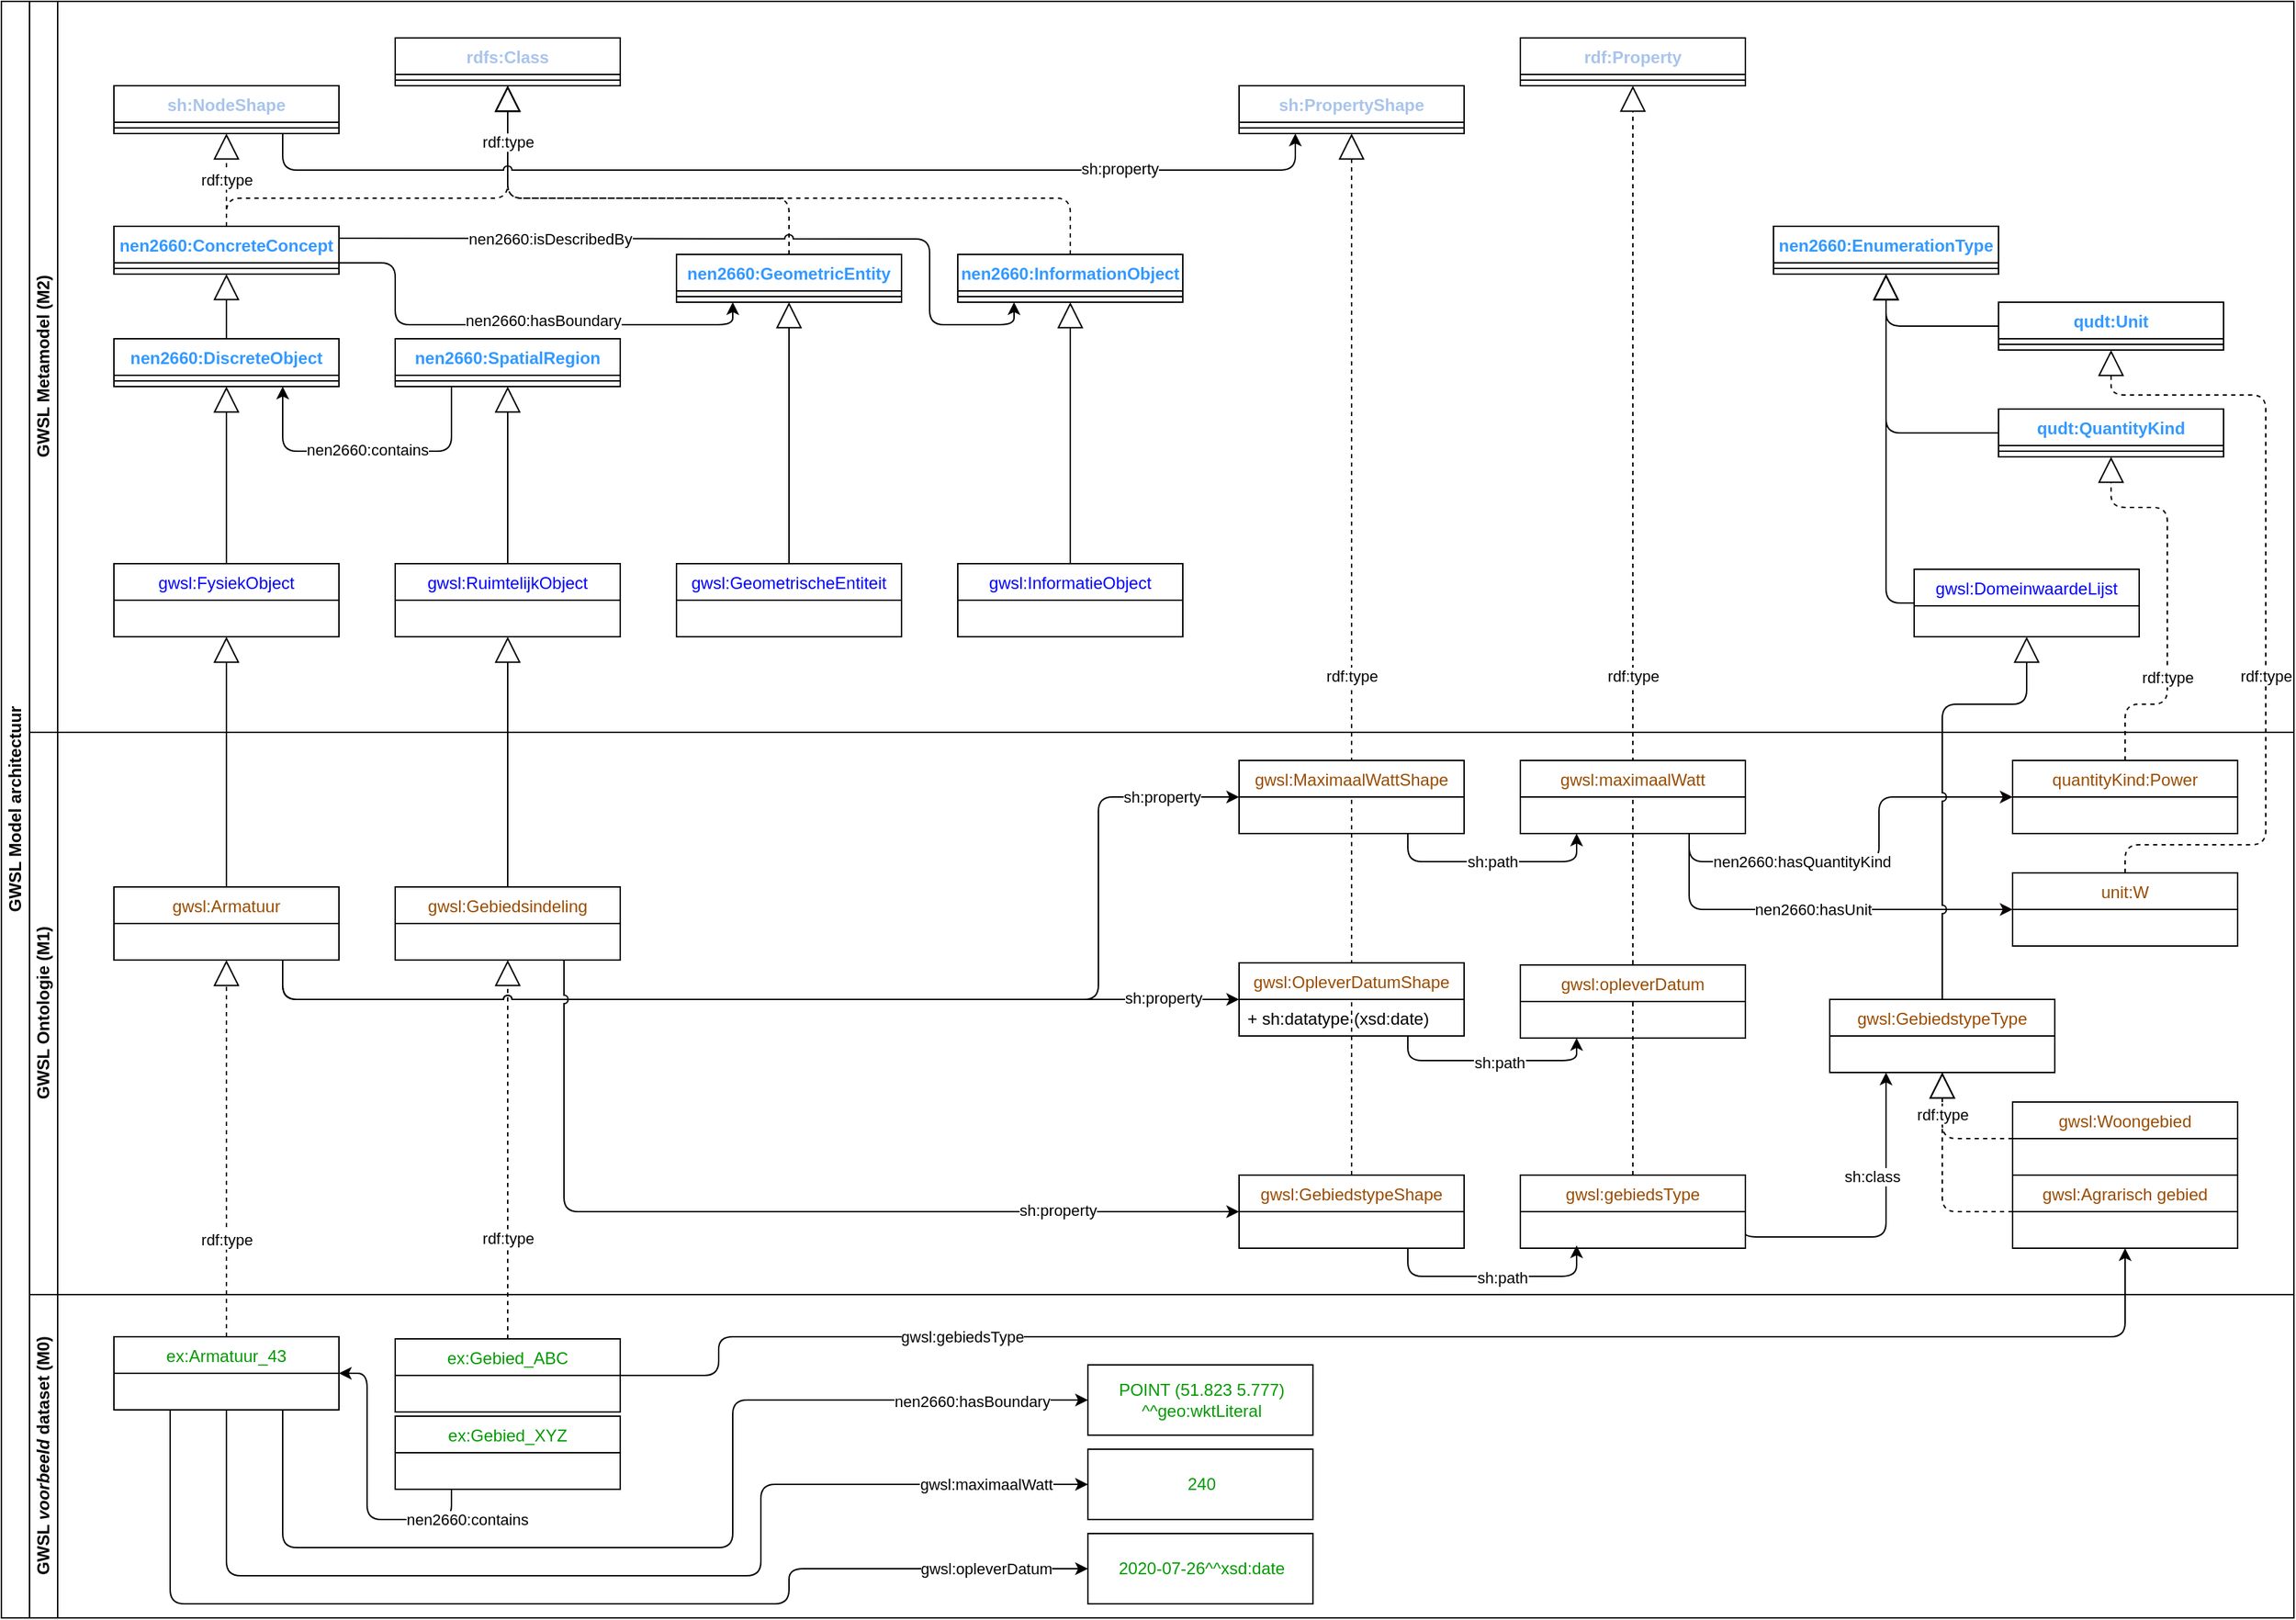 <mxfile version="14.9.3" type="github">
  <diagram id="prtHgNgQTEPvFCAcTncT" name="Page-1">
    <mxGraphModel dx="1422" dy="780" grid="1" gridSize="10" guides="1" tooltips="1" connect="1" arrows="1" fold="1" page="1" pageScale="1" pageWidth="1654" pageHeight="1169" math="0" shadow="0">
      <root>
        <mxCell id="0" />
        <mxCell id="1" parent="0" />
        <mxCell id="dNxyNK7c78bLwvsdeMH5-19" value="GWSL Model architectuur" style="swimlane;html=1;childLayout=stackLayout;resizeParent=1;resizeParentMax=0;horizontal=0;startSize=20;horizontalStack=0;" parent="1" vertex="1">
          <mxGeometry x="10" y="10" width="1630" height="1150" as="geometry">
            <mxRectangle x="120" y="120" width="30" height="50" as="alternateBounds" />
          </mxGeometry>
        </mxCell>
        <mxCell id="ITeB4xRi5K-im_U4vZZ5-89" value="" style="endArrow=block;endSize=16;endFill=0;html=1;exitX=0.5;exitY=0;exitDx=0;exitDy=0;entryX=0.5;entryY=1;entryDx=0;entryDy=0;dashed=1;" parent="dNxyNK7c78bLwvsdeMH5-19" source="jTv7qT2MNvlc-mNZcFPQ-14" target="ITeB4xRi5K-im_U4vZZ5-79" edge="1">
          <mxGeometry width="160" relative="1" as="geometry">
            <mxPoint x="800" y="440" as="sourcePoint" />
            <mxPoint x="800" y="254" as="targetPoint" />
          </mxGeometry>
        </mxCell>
        <mxCell id="ITeB4xRi5K-im_U4vZZ5-90" value="rdf:type" style="edgeLabel;html=1;align=center;verticalAlign=middle;resizable=0;points=[];" parent="ITeB4xRi5K-im_U4vZZ5-89" vertex="1" connectable="0">
          <mxGeometry x="0.22" y="1" relative="1" as="geometry">
            <mxPoint x="1" y="97" as="offset" />
          </mxGeometry>
        </mxCell>
        <mxCell id="ITeB4xRi5K-im_U4vZZ5-27" value="" style="endArrow=block;endSize=16;endFill=0;html=1;exitX=0.5;exitY=0;exitDx=0;exitDy=0;dashed=1;entryX=0.5;entryY=1;entryDx=0;entryDy=0;" parent="dNxyNK7c78bLwvsdeMH5-19" source="jTv7qT2MNvlc-mNZcFPQ-13" target="ITeB4xRi5K-im_U4vZZ5-25" edge="1">
          <mxGeometry x="-0.565" width="160" relative="1" as="geometry">
            <mxPoint x="725" y="68" as="sourcePoint" />
            <mxPoint x="1160" y="70" as="targetPoint" />
            <mxPoint as="offset" />
            <Array as="points" />
          </mxGeometry>
        </mxCell>
        <mxCell id="ITeB4xRi5K-im_U4vZZ5-91" value="rdf:type" style="edgeLabel;html=1;align=center;verticalAlign=middle;resizable=0;points=[];" parent="ITeB4xRi5K-im_U4vZZ5-27" vertex="1" connectable="0">
          <mxGeometry x="0.123" y="3" relative="1" as="geometry">
            <mxPoint x="3" y="80" as="offset" />
          </mxGeometry>
        </mxCell>
        <mxCell id="dNxyNK7c78bLwvsdeMH5-20" value="GWSL Metamodel (M2)" style="swimlane;html=1;startSize=20;horizontal=0;" parent="dNxyNK7c78bLwvsdeMH5-19" vertex="1">
          <mxGeometry x="20" width="1610" height="520" as="geometry">
            <mxRectangle x="20" width="1540" height="20" as="alternateBounds" />
          </mxGeometry>
        </mxCell>
        <mxCell id="ITeB4xRi5K-im_U4vZZ5-93" value="" style="endArrow=block;endSize=16;endFill=0;html=1;exitX=0.5;exitY=0;exitDx=0;exitDy=0;dashed=1;" parent="dNxyNK7c78bLwvsdeMH5-20" source="ITeB4xRi5K-im_U4vZZ5-81" edge="1">
          <mxGeometry width="160" relative="1" as="geometry">
            <mxPoint x="550" y="190" as="sourcePoint" />
            <mxPoint x="340" y="60" as="targetPoint" />
            <Array as="points">
              <mxPoint x="740" y="140" />
              <mxPoint x="340" y="140" />
            </Array>
          </mxGeometry>
        </mxCell>
        <mxCell id="ITeB4xRi5K-im_U4vZZ5-92" value="" style="endArrow=block;endSize=16;endFill=0;html=1;entryX=0.5;entryY=1;entryDx=0;entryDy=0;exitX=0.5;exitY=0;exitDx=0;exitDy=0;dashed=1;" parent="dNxyNK7c78bLwvsdeMH5-20" source="ITeB4xRi5K-im_U4vZZ5-16" target="ITeB4xRi5K-im_U4vZZ5-38" edge="1">
          <mxGeometry width="160" relative="1" as="geometry">
            <mxPoint x="150" y="170" as="sourcePoint" />
            <mxPoint x="350" y="70" as="targetPoint" />
            <Array as="points">
              <mxPoint x="540" y="140" />
              <mxPoint x="340" y="140" />
            </Array>
          </mxGeometry>
        </mxCell>
        <mxCell id="ITeB4xRi5K-im_U4vZZ5-11" value="gwsl:FysiekObject" style="swimlane;fontStyle=0;childLayout=stackLayout;horizontal=1;startSize=26;fillColor=none;horizontalStack=0;resizeParent=1;resizeParentMax=0;resizeLast=0;collapsible=1;marginBottom=0;fontColor=#0000FF;" parent="dNxyNK7c78bLwvsdeMH5-20" vertex="1">
          <mxGeometry x="60" y="400" width="160" height="52" as="geometry" />
        </mxCell>
        <mxCell id="ITeB4xRi5K-im_U4vZZ5-13" value="" style="endArrow=block;endSize=16;endFill=0;html=1;entryX=0.5;entryY=1;entryDx=0;entryDy=0;" parent="dNxyNK7c78bLwvsdeMH5-20" source="ITeB4xRi5K-im_U4vZZ5-11" target="ITeB4xRi5K-im_U4vZZ5-5" edge="1">
          <mxGeometry width="160" relative="1" as="geometry">
            <mxPoint x="-145" y="400" as="sourcePoint" />
            <mxPoint x="15" y="400" as="targetPoint" />
          </mxGeometry>
        </mxCell>
        <mxCell id="ITeB4xRi5K-im_U4vZZ5-14" value="gwsl:RuimtelijkObject" style="swimlane;fontStyle=0;childLayout=stackLayout;horizontal=1;startSize=26;fillColor=none;horizontalStack=0;resizeParent=1;resizeParentMax=0;resizeLast=0;collapsible=1;marginBottom=0;fontColor=#0000FF;" parent="dNxyNK7c78bLwvsdeMH5-20" vertex="1">
          <mxGeometry x="260" y="400" width="160" height="52" as="geometry" />
        </mxCell>
        <mxCell id="ITeB4xRi5K-im_U4vZZ5-15" value="" style="endArrow=block;endSize=16;endFill=0;html=1;exitX=0.5;exitY=0;exitDx=0;exitDy=0;" parent="dNxyNK7c78bLwvsdeMH5-20" source="ITeB4xRi5K-im_U4vZZ5-14" target="ITeB4xRi5K-im_U4vZZ5-10" edge="1">
          <mxGeometry width="160" relative="1" as="geometry">
            <mxPoint x="-35" y="360" as="sourcePoint" />
            <mxPoint x="-35" y="224" as="targetPoint" />
          </mxGeometry>
        </mxCell>
        <mxCell id="ITeB4xRi5K-im_U4vZZ5-18" value="nen2660:EnumerationType" style="swimlane;fontStyle=1;align=center;verticalAlign=top;childLayout=stackLayout;horizontal=1;startSize=26;horizontalStack=0;resizeParent=1;resizeParentMax=0;resizeLast=0;collapsible=1;marginBottom=0;fontColor=#3399FF;" parent="dNxyNK7c78bLwvsdeMH5-20" vertex="1">
          <mxGeometry x="1240" y="160" width="160" height="34" as="geometry" />
        </mxCell>
        <mxCell id="ITeB4xRi5K-im_U4vZZ5-19" value="" style="line;strokeWidth=1;fillColor=none;align=left;verticalAlign=middle;spacingTop=-1;spacingLeft=3;spacingRight=3;rotatable=0;labelPosition=right;points=[];portConstraint=eastwest;" parent="ITeB4xRi5K-im_U4vZZ5-18" vertex="1">
          <mxGeometry y="26" width="160" height="8" as="geometry" />
        </mxCell>
        <mxCell id="ITeB4xRi5K-im_U4vZZ5-20" value="qudt:Unit" style="swimlane;fontStyle=1;align=center;verticalAlign=top;childLayout=stackLayout;horizontal=1;startSize=26;horizontalStack=0;resizeParent=1;resizeParentMax=0;resizeLast=0;collapsible=1;marginBottom=0;labelBackgroundColor=none;fontColor=#3399FF;" parent="dNxyNK7c78bLwvsdeMH5-20" vertex="1">
          <mxGeometry x="1400" y="214" width="160" height="34" as="geometry" />
        </mxCell>
        <mxCell id="ITeB4xRi5K-im_U4vZZ5-21" value="" style="line;strokeWidth=1;fillColor=none;align=left;verticalAlign=middle;spacingTop=-1;spacingLeft=3;spacingRight=3;rotatable=0;labelPosition=right;points=[];portConstraint=eastwest;labelBackgroundColor=#FF9999;" parent="ITeB4xRi5K-im_U4vZZ5-20" vertex="1">
          <mxGeometry y="26" width="160" height="8" as="geometry" />
        </mxCell>
        <mxCell id="ITeB4xRi5K-im_U4vZZ5-22" value="qudt:QuantityKind" style="swimlane;fontStyle=1;align=center;verticalAlign=top;childLayout=stackLayout;horizontal=1;startSize=26;horizontalStack=0;resizeParent=1;resizeParentMax=0;resizeLast=0;collapsible=1;marginBottom=0;labelBackgroundColor=none;fontColor=#3399FF;" parent="dNxyNK7c78bLwvsdeMH5-20" vertex="1">
          <mxGeometry x="1400" y="290" width="160" height="34" as="geometry" />
        </mxCell>
        <mxCell id="ITeB4xRi5K-im_U4vZZ5-23" value="" style="line;strokeWidth=1;fillColor=none;align=left;verticalAlign=middle;spacingTop=-1;spacingLeft=3;spacingRight=3;rotatable=0;labelPosition=right;points=[];portConstraint=eastwest;labelBackgroundColor=#FF9999;" parent="ITeB4xRi5K-im_U4vZZ5-22" vertex="1">
          <mxGeometry y="26" width="160" height="8" as="geometry" />
        </mxCell>
        <mxCell id="ITeB4xRi5K-im_U4vZZ5-25" value="rdf:Property" style="swimlane;fontStyle=1;align=center;verticalAlign=top;childLayout=stackLayout;horizontal=1;startSize=26;horizontalStack=0;resizeParent=1;resizeParentMax=0;resizeLast=0;collapsible=1;marginBottom=0;strokeColor=#050302;fillColor=#FFFFFF;labelBackgroundColor=none;labelBorderColor=none;fontColor=#A9C4EB;" parent="dNxyNK7c78bLwvsdeMH5-20" vertex="1">
          <mxGeometry x="1060" y="26" width="160" height="34" as="geometry" />
        </mxCell>
        <mxCell id="ITeB4xRi5K-im_U4vZZ5-26" value="" style="line;strokeWidth=1;fillColor=none;align=left;verticalAlign=middle;spacingTop=-1;spacingLeft=3;spacingRight=3;rotatable=0;labelPosition=right;points=[];portConstraint=eastwest;" parent="ITeB4xRi5K-im_U4vZZ5-25" vertex="1">
          <mxGeometry y="26" width="160" height="8" as="geometry" />
        </mxCell>
        <mxCell id="ITeB4xRi5K-im_U4vZZ5-30" value="gwsl:GeometrischeEntiteit" style="swimlane;fontStyle=0;childLayout=stackLayout;horizontal=1;startSize=26;fillColor=none;horizontalStack=0;resizeParent=1;resizeParentMax=0;resizeLast=0;collapsible=1;marginBottom=0;fontColor=#0000FF;" parent="dNxyNK7c78bLwvsdeMH5-20" vertex="1">
          <mxGeometry x="460" y="400" width="160" height="52" as="geometry" />
        </mxCell>
        <mxCell id="ITeB4xRi5K-im_U4vZZ5-31" value="" style="endArrow=block;endSize=16;endFill=0;html=1;exitX=0.5;exitY=0;exitDx=0;exitDy=0;" parent="dNxyNK7c78bLwvsdeMH5-20" source="ITeB4xRi5K-im_U4vZZ5-30" target="ITeB4xRi5K-im_U4vZZ5-17" edge="1">
          <mxGeometry width="160" relative="1" as="geometry">
            <mxPoint x="434.41" y="350" as="sourcePoint" />
            <mxPoint x="434.41" y="214" as="targetPoint" />
          </mxGeometry>
        </mxCell>
        <mxCell id="ITeB4xRi5K-im_U4vZZ5-40" value="sh:NodeShape" style="swimlane;fontStyle=1;align=center;verticalAlign=top;childLayout=stackLayout;horizontal=1;startSize=26;horizontalStack=0;resizeParent=1;resizeParentMax=0;resizeLast=0;collapsible=1;marginBottom=0;labelBackgroundColor=none;labelBorderColor=none;fontColor=#A9C4EB;" parent="dNxyNK7c78bLwvsdeMH5-20" vertex="1">
          <mxGeometry x="60" y="60" width="160" height="34" as="geometry" />
        </mxCell>
        <mxCell id="ITeB4xRi5K-im_U4vZZ5-41" value="" style="line;strokeWidth=1;fillColor=none;align=left;verticalAlign=middle;spacingTop=-1;spacingLeft=3;spacingRight=3;rotatable=0;labelPosition=right;points=[];portConstraint=eastwest;" parent="ITeB4xRi5K-im_U4vZZ5-40" vertex="1">
          <mxGeometry y="26" width="160" height="8" as="geometry" />
        </mxCell>
        <mxCell id="ITeB4xRi5K-im_U4vZZ5-45" value="" style="endArrow=block;endSize=16;endFill=0;html=1;entryX=0.5;entryY=1;entryDx=0;entryDy=0;exitX=0;exitY=0.5;exitDx=0;exitDy=0;" parent="dNxyNK7c78bLwvsdeMH5-20" source="ITeB4xRi5K-im_U4vZZ5-22" target="ITeB4xRi5K-im_U4vZZ5-18" edge="1">
          <mxGeometry width="160" relative="1" as="geometry">
            <mxPoint x="270" y="250" as="sourcePoint" />
            <mxPoint x="270" y="204.0" as="targetPoint" />
            <Array as="points">
              <mxPoint x="1320" y="307" />
              <mxPoint x="1320" y="220" />
            </Array>
          </mxGeometry>
        </mxCell>
        <mxCell id="ITeB4xRi5K-im_U4vZZ5-46" value="" style="endArrow=block;endSize=16;endFill=0;html=1;entryX=0.5;entryY=1;entryDx=0;entryDy=0;exitX=0;exitY=0.5;exitDx=0;exitDy=0;" parent="dNxyNK7c78bLwvsdeMH5-20" source="ITeB4xRi5K-im_U4vZZ5-20" target="ITeB4xRi5K-im_U4vZZ5-18" edge="1">
          <mxGeometry width="160" relative="1" as="geometry">
            <mxPoint x="1280" y="270" as="sourcePoint" />
            <mxPoint x="1330" y="204.0" as="targetPoint" />
            <Array as="points">
              <mxPoint x="1320" y="231" />
            </Array>
          </mxGeometry>
        </mxCell>
        <mxCell id="ITeB4xRi5K-im_U4vZZ5-79" value="sh:PropertyShape" style="swimlane;fontStyle=1;align=center;verticalAlign=top;childLayout=stackLayout;horizontal=1;startSize=26;horizontalStack=0;resizeParent=1;resizeParentMax=0;resizeLast=0;collapsible=1;marginBottom=0;strokeColor=#050302;fillColor=#FFFFFF;labelBackgroundColor=none;labelBorderColor=none;fontColor=#A9C4EB;" parent="dNxyNK7c78bLwvsdeMH5-20" vertex="1">
          <mxGeometry x="860" y="60" width="160" height="34" as="geometry" />
        </mxCell>
        <mxCell id="ITeB4xRi5K-im_U4vZZ5-80" value="" style="line;strokeWidth=1;fillColor=none;align=left;verticalAlign=middle;spacingTop=-1;spacingLeft=3;spacingRight=3;rotatable=0;labelPosition=right;points=[];portConstraint=eastwest;" parent="ITeB4xRi5K-im_U4vZZ5-79" vertex="1">
          <mxGeometry y="26" width="160" height="8" as="geometry" />
        </mxCell>
        <mxCell id="ITeB4xRi5K-im_U4vZZ5-5" value="nen2660:DiscreteObject" style="swimlane;fontStyle=1;align=center;verticalAlign=top;childLayout=stackLayout;horizontal=1;startSize=26;horizontalStack=0;resizeParent=1;resizeParentMax=0;resizeLast=0;collapsible=1;marginBottom=0;fontColor=#3399FF;" parent="dNxyNK7c78bLwvsdeMH5-20" vertex="1">
          <mxGeometry x="60" y="240" width="160" height="34" as="geometry" />
        </mxCell>
        <mxCell id="ITeB4xRi5K-im_U4vZZ5-6" value="" style="line;strokeWidth=1;fillColor=none;align=left;verticalAlign=middle;spacingTop=-1;spacingLeft=3;spacingRight=3;rotatable=0;labelPosition=right;points=[];portConstraint=eastwest;" parent="ITeB4xRi5K-im_U4vZZ5-5" vertex="1">
          <mxGeometry y="26" width="160" height="8" as="geometry" />
        </mxCell>
        <mxCell id="ITeB4xRi5K-im_U4vZZ5-9" value="nen2660:SpatialRegion" style="swimlane;fontStyle=1;align=center;verticalAlign=top;childLayout=stackLayout;horizontal=1;startSize=26;horizontalStack=0;resizeParent=1;resizeParentMax=0;resizeLast=0;collapsible=1;marginBottom=0;fontColor=#3399FF;" parent="dNxyNK7c78bLwvsdeMH5-20" vertex="1">
          <mxGeometry x="260" y="240" width="160" height="34" as="geometry" />
        </mxCell>
        <mxCell id="ITeB4xRi5K-im_U4vZZ5-10" value="" style="line;strokeWidth=1;fillColor=none;align=left;verticalAlign=middle;spacingTop=-1;spacingLeft=3;spacingRight=3;rotatable=0;labelPosition=right;points=[];portConstraint=eastwest;fontColor=#3399FF;" parent="ITeB4xRi5K-im_U4vZZ5-9" vertex="1">
          <mxGeometry y="26" width="160" height="8" as="geometry" />
        </mxCell>
        <mxCell id="ITeB4xRi5K-im_U4vZZ5-1" style="edgeStyle=orthogonalEdgeStyle;rounded=1;orthogonalLoop=1;jettySize=auto;html=1;entryX=0.25;entryY=1;entryDx=0;entryDy=0;startArrow=classic;startFill=1;endArrow=none;endFill=0;exitX=0.75;exitY=1;exitDx=0;exitDy=0;" parent="dNxyNK7c78bLwvsdeMH5-20" source="ITeB4xRi5K-im_U4vZZ5-5" target="ITeB4xRi5K-im_U4vZZ5-9" edge="1">
          <mxGeometry relative="1" as="geometry">
            <mxPoint x="220" y="297" as="sourcePoint" />
            <mxPoint x="300" y="297" as="targetPoint" />
            <Array as="points">
              <mxPoint x="180" y="320" />
              <mxPoint x="300" y="320" />
            </Array>
          </mxGeometry>
        </mxCell>
        <mxCell id="ITeB4xRi5K-im_U4vZZ5-2" value="nen2660:contains" style="edgeLabel;html=1;align=center;verticalAlign=middle;resizable=0;points=[];" parent="ITeB4xRi5K-im_U4vZZ5-1" vertex="1" connectable="0">
          <mxGeometry x="0.211" y="-2" relative="1" as="geometry">
            <mxPoint x="-23" y="-3" as="offset" />
          </mxGeometry>
        </mxCell>
        <mxCell id="ITeB4xRi5K-im_U4vZZ5-16" value="nen2660:GeometricEntity" style="swimlane;fontStyle=1;align=center;verticalAlign=top;childLayout=stackLayout;horizontal=1;startSize=26;horizontalStack=0;resizeParent=1;resizeParentMax=0;resizeLast=0;collapsible=1;marginBottom=0;fontColor=#3399FF;" parent="dNxyNK7c78bLwvsdeMH5-20" vertex="1">
          <mxGeometry x="460" y="180" width="160" height="34" as="geometry" />
        </mxCell>
        <mxCell id="ITeB4xRi5K-im_U4vZZ5-17" value="" style="line;strokeWidth=1;fillColor=none;align=left;verticalAlign=middle;spacingTop=-1;spacingLeft=3;spacingRight=3;rotatable=0;labelPosition=right;points=[];portConstraint=eastwest;" parent="ITeB4xRi5K-im_U4vZZ5-16" vertex="1">
          <mxGeometry y="26" width="160" height="8" as="geometry" />
        </mxCell>
        <mxCell id="ITeB4xRi5K-im_U4vZZ5-81" value="nen2660:InformationObject" style="swimlane;fontStyle=1;align=center;verticalAlign=top;childLayout=stackLayout;horizontal=1;startSize=26;horizontalStack=0;resizeParent=1;resizeParentMax=0;resizeLast=0;collapsible=1;marginBottom=0;fontColor=#3399FF;" parent="dNxyNK7c78bLwvsdeMH5-20" vertex="1">
          <mxGeometry x="660" y="180" width="160" height="34" as="geometry" />
        </mxCell>
        <mxCell id="ITeB4xRi5K-im_U4vZZ5-82" value="" style="line;strokeWidth=1;fillColor=none;align=left;verticalAlign=middle;spacingTop=-1;spacingLeft=3;spacingRight=3;rotatable=0;labelPosition=right;points=[];portConstraint=eastwest;" parent="ITeB4xRi5K-im_U4vZZ5-81" vertex="1">
          <mxGeometry y="26" width="160" height="8" as="geometry" />
        </mxCell>
        <mxCell id="ITeB4xRi5K-im_U4vZZ5-34" value="nen2660:ConcreteConcept" style="swimlane;fontStyle=1;align=center;verticalAlign=top;childLayout=stackLayout;horizontal=1;startSize=26;horizontalStack=0;resizeParent=1;resizeParentMax=0;resizeLast=0;collapsible=1;marginBottom=0;fontColor=#3399FF;" parent="dNxyNK7c78bLwvsdeMH5-20" vertex="1">
          <mxGeometry x="60" y="160" width="160" height="34" as="geometry" />
        </mxCell>
        <mxCell id="ITeB4xRi5K-im_U4vZZ5-35" value="" style="line;strokeWidth=1;fillColor=none;align=left;verticalAlign=middle;spacingTop=-1;spacingLeft=3;spacingRight=3;rotatable=0;labelPosition=right;points=[];portConstraint=eastwest;" parent="ITeB4xRi5K-im_U4vZZ5-34" vertex="1">
          <mxGeometry y="26" width="160" height="8" as="geometry" />
        </mxCell>
        <mxCell id="ITeB4xRi5K-im_U4vZZ5-36" value="" style="endArrow=block;endSize=16;endFill=0;html=1;entryX=0.5;entryY=1;entryDx=0;entryDy=0;exitX=0.5;exitY=0;exitDx=0;exitDy=0;" parent="dNxyNK7c78bLwvsdeMH5-20" source="ITeB4xRi5K-im_U4vZZ5-5" target="ITeB4xRi5K-im_U4vZZ5-34" edge="1">
          <mxGeometry width="160" relative="1" as="geometry">
            <mxPoint x="140" y="290" as="sourcePoint" />
            <mxPoint x="150" y="324.0" as="targetPoint" />
          </mxGeometry>
        </mxCell>
        <mxCell id="ITeB4xRi5K-im_U4vZZ5-7" style="edgeStyle=orthogonalEdgeStyle;rounded=1;orthogonalLoop=1;jettySize=auto;html=1;startArrow=none;startFill=0;endArrow=classic;endFill=1;entryX=0.25;entryY=1;entryDx=0;entryDy=0;" parent="dNxyNK7c78bLwvsdeMH5-20" target="ITeB4xRi5K-im_U4vZZ5-16" edge="1">
          <mxGeometry relative="1" as="geometry">
            <mxPoint x="220" y="186" as="sourcePoint" />
            <mxPoint x="470" y="210" as="targetPoint" />
            <Array as="points">
              <mxPoint x="260" y="186" />
              <mxPoint x="260" y="230" />
              <mxPoint x="500" y="230" />
            </Array>
          </mxGeometry>
        </mxCell>
        <mxCell id="ITeB4xRi5K-im_U4vZZ5-8" value="nen2660:hasBoundary" style="edgeLabel;html=1;align=center;verticalAlign=middle;resizable=0;points=[];" parent="ITeB4xRi5K-im_U4vZZ5-7" vertex="1" connectable="0">
          <mxGeometry x="-0.138" y="-3" relative="1" as="geometry">
            <mxPoint x="42" y="-6" as="offset" />
          </mxGeometry>
        </mxCell>
        <mxCell id="ITeB4xRi5K-im_U4vZZ5-44" value="rdf:type" style="endArrow=block;endSize=16;endFill=0;html=1;entryX=0.5;entryY=1;entryDx=0;entryDy=0;exitX=0.5;exitY=0;exitDx=0;exitDy=0;dashed=1;" parent="dNxyNK7c78bLwvsdeMH5-20" source="ITeB4xRi5K-im_U4vZZ5-34" target="ITeB4xRi5K-im_U4vZZ5-40" edge="1">
          <mxGeometry width="160" relative="1" as="geometry">
            <mxPoint x="150" y="130" as="sourcePoint" />
            <mxPoint x="150" y="64.0" as="targetPoint" />
          </mxGeometry>
        </mxCell>
        <mxCell id="ITeB4xRi5K-im_U4vZZ5-83" style="edgeStyle=orthogonalEdgeStyle;rounded=1;orthogonalLoop=1;jettySize=auto;html=1;exitX=1;exitY=0.25;exitDx=0;exitDy=0;entryX=0.25;entryY=1;entryDx=0;entryDy=0;startArrow=none;startFill=0;endArrow=classic;endFill=1;jumpStyle=arc;" parent="dNxyNK7c78bLwvsdeMH5-20" source="ITeB4xRi5K-im_U4vZZ5-34" target="ITeB4xRi5K-im_U4vZZ5-81" edge="1">
          <mxGeometry relative="1" as="geometry">
            <mxPoint x="230" y="187" as="sourcePoint" />
            <mxPoint x="550" y="187" as="targetPoint" />
            <Array as="points">
              <mxPoint x="240" y="169" />
              <mxPoint x="640" y="169" />
              <mxPoint x="640" y="230" />
              <mxPoint x="700" y="230" />
            </Array>
          </mxGeometry>
        </mxCell>
        <mxCell id="ITeB4xRi5K-im_U4vZZ5-84" value="nen2660:isDescribedBy" style="edgeLabel;html=1;align=center;verticalAlign=middle;resizable=0;points=[];" parent="ITeB4xRi5K-im_U4vZZ5-83" vertex="1" connectable="0">
          <mxGeometry x="-0.138" y="-3" relative="1" as="geometry">
            <mxPoint x="-90" y="-3" as="offset" />
          </mxGeometry>
        </mxCell>
        <mxCell id="ITeB4xRi5K-im_U4vZZ5-38" value="rdfs:Class" style="swimlane;fontStyle=1;align=center;verticalAlign=top;childLayout=stackLayout;horizontal=1;startSize=26;horizontalStack=0;resizeParent=1;resizeParentMax=0;resizeLast=0;collapsible=1;marginBottom=0;labelBackgroundColor=none;labelBorderColor=none;fontColor=#A9C4EB;" parent="dNxyNK7c78bLwvsdeMH5-20" vertex="1">
          <mxGeometry x="260" y="26" width="160" height="34" as="geometry" />
        </mxCell>
        <mxCell id="ITeB4xRi5K-im_U4vZZ5-39" value="" style="line;strokeWidth=1;fillColor=none;align=left;verticalAlign=middle;spacingTop=-1;spacingLeft=3;spacingRight=3;rotatable=0;labelPosition=right;points=[];portConstraint=eastwest;" parent="ITeB4xRi5K-im_U4vZZ5-38" vertex="1">
          <mxGeometry y="26" width="160" height="8" as="geometry" />
        </mxCell>
        <mxCell id="ITeB4xRi5K-im_U4vZZ5-42" value="rdf:type" style="endArrow=block;endSize=16;endFill=0;html=1;exitX=0.5;exitY=0;exitDx=0;exitDy=0;dashed=1;" parent="dNxyNK7c78bLwvsdeMH5-20" source="ITeB4xRi5K-im_U4vZZ5-34" edge="1">
          <mxGeometry x="0.733" width="160" relative="1" as="geometry">
            <mxPoint x="150" y="210" as="sourcePoint" />
            <mxPoint x="340" y="60" as="targetPoint" />
            <Array as="points">
              <mxPoint x="140" y="140" />
              <mxPoint x="340" y="140" />
            </Array>
            <mxPoint as="offset" />
          </mxGeometry>
        </mxCell>
        <mxCell id="ITeB4xRi5K-im_U4vZZ5-86" value="gwsl:InformatieObject" style="swimlane;fontStyle=0;childLayout=stackLayout;horizontal=1;startSize=26;fillColor=none;horizontalStack=0;resizeParent=1;resizeParentMax=0;resizeLast=0;collapsible=1;marginBottom=0;fontColor=#0000FF;" parent="dNxyNK7c78bLwvsdeMH5-20" vertex="1">
          <mxGeometry x="660" y="400" width="160" height="52" as="geometry" />
        </mxCell>
        <mxCell id="ITeB4xRi5K-im_U4vZZ5-87" value="" style="endArrow=block;endSize=16;endFill=0;html=1;exitX=0.5;exitY=0;exitDx=0;exitDy=0;entryX=0.5;entryY=1;entryDx=0;entryDy=0;" parent="dNxyNK7c78bLwvsdeMH5-20" source="ITeB4xRi5K-im_U4vZZ5-86" target="ITeB4xRi5K-im_U4vZZ5-81" edge="1">
          <mxGeometry width="160" relative="1" as="geometry">
            <mxPoint x="550" y="410" as="sourcePoint" />
            <mxPoint x="550" y="184.0" as="targetPoint" />
          </mxGeometry>
        </mxCell>
        <mxCell id="ITeB4xRi5K-im_U4vZZ5-101" value="gwsl:DomeinwaardeLijst" style="swimlane;fontStyle=0;childLayout=stackLayout;horizontal=1;startSize=26;horizontalStack=0;resizeParent=1;resizeParentMax=0;resizeLast=0;collapsible=1;marginBottom=0;strokeColor=#050302;fillColor=#FFFFFF;fontColor=#0000FF;" parent="dNxyNK7c78bLwvsdeMH5-20" vertex="1">
          <mxGeometry x="1340" y="404" width="160" height="48" as="geometry" />
        </mxCell>
        <mxCell id="ITeB4xRi5K-im_U4vZZ5-102" value="" style="endArrow=block;endSize=16;endFill=0;html=1;entryX=0.5;entryY=1;entryDx=0;entryDy=0;exitX=0;exitY=0.5;exitDx=0;exitDy=0;" parent="dNxyNK7c78bLwvsdeMH5-20" source="ITeB4xRi5K-im_U4vZZ5-101" target="ITeB4xRi5K-im_U4vZZ5-18" edge="1">
          <mxGeometry width="160" relative="1" as="geometry">
            <mxPoint x="1350" y="347" as="sourcePoint" />
            <mxPoint x="1330" y="204" as="targetPoint" />
            <Array as="points">
              <mxPoint x="1320" y="428" />
            </Array>
          </mxGeometry>
        </mxCell>
        <mxCell id="ITeB4xRi5K-im_U4vZZ5-95" value="" style="endArrow=classic;html=1;exitX=0.75;exitY=1;exitDx=0;exitDy=0;entryX=0.25;entryY=1;entryDx=0;entryDy=0;jumpStyle=arc;" parent="dNxyNK7c78bLwvsdeMH5-20" source="ITeB4xRi5K-im_U4vZZ5-40" target="ITeB4xRi5K-im_U4vZZ5-79" edge="1">
          <mxGeometry width="50" height="50" relative="1" as="geometry">
            <mxPoint x="430" y="53" as="sourcePoint" />
            <mxPoint x="1070" y="53" as="targetPoint" />
            <Array as="points">
              <mxPoint x="180" y="120" />
              <mxPoint x="900" y="120" />
            </Array>
          </mxGeometry>
        </mxCell>
        <mxCell id="ITeB4xRi5K-im_U4vZZ5-96" value="sh:property" style="edgeLabel;html=1;align=center;verticalAlign=middle;resizable=0;points=[];" parent="ITeB4xRi5K-im_U4vZZ5-95" vertex="1" connectable="0">
          <mxGeometry x="0.609" y="1" relative="1" as="geometry">
            <mxPoint as="offset" />
          </mxGeometry>
        </mxCell>
        <mxCell id="ITeB4xRi5K-im_U4vZZ5-109" value="" style="endArrow=block;endSize=16;endFill=0;html=1;entryX=0.5;entryY=1;entryDx=0;entryDy=0;exitX=0.5;exitY=0;exitDx=0;exitDy=0;dashed=1;" parent="dNxyNK7c78bLwvsdeMH5-19" source="ITeB4xRi5K-im_U4vZZ5-105" target="ITeB4xRi5K-im_U4vZZ5-110" edge="1">
          <mxGeometry width="160" relative="1" as="geometry">
            <mxPoint x="170" y="410.0" as="sourcePoint" />
            <mxPoint x="170" y="284" as="targetPoint" />
          </mxGeometry>
        </mxCell>
        <mxCell id="ITeB4xRi5K-im_U4vZZ5-111" value="rdf:type" style="edgeLabel;html=1;align=center;verticalAlign=middle;resizable=0;points=[];" parent="ITeB4xRi5K-im_U4vZZ5-109" vertex="1" connectable="0">
          <mxGeometry x="0.363" y="-1" relative="1" as="geometry">
            <mxPoint x="-1" y="113" as="offset" />
          </mxGeometry>
        </mxCell>
        <mxCell id="ITeB4xRi5K-im_U4vZZ5-112" value="" style="endArrow=block;endSize=16;endFill=0;html=1;entryX=0.5;entryY=1;entryDx=0;entryDy=0;exitX=0.5;exitY=0;exitDx=0;exitDy=0;" parent="dNxyNK7c78bLwvsdeMH5-19" source="ITeB4xRi5K-im_U4vZZ5-110" target="ITeB4xRi5K-im_U4vZZ5-11" edge="1">
          <mxGeometry width="160" relative="1" as="geometry">
            <mxPoint x="170" y="930" as="sourcePoint" />
            <mxPoint x="170" y="632" as="targetPoint" />
          </mxGeometry>
        </mxCell>
        <mxCell id="ITeB4xRi5K-im_U4vZZ5-117" value="" style="endArrow=block;endSize=16;endFill=0;html=1;entryX=0.5;entryY=1;entryDx=0;entryDy=0;exitX=0.5;exitY=0;exitDx=0;exitDy=0;" parent="dNxyNK7c78bLwvsdeMH5-19" source="ITeB4xRi5K-im_U4vZZ5-116" target="ITeB4xRi5K-im_U4vZZ5-14" edge="1">
          <mxGeometry width="160" relative="1" as="geometry">
            <mxPoint x="170" y="640" as="sourcePoint" />
            <mxPoint x="170" y="462" as="targetPoint" />
          </mxGeometry>
        </mxCell>
        <mxCell id="ITeB4xRi5K-im_U4vZZ5-119" value="" style="endArrow=block;endSize=16;endFill=0;html=1;entryX=0.5;entryY=1;entryDx=0;entryDy=0;exitX=0.5;exitY=0;exitDx=0;exitDy=0;dashed=1;" parent="dNxyNK7c78bLwvsdeMH5-19" source="ITeB4xRi5K-im_U4vZZ5-114" target="ITeB4xRi5K-im_U4vZZ5-116" edge="1">
          <mxGeometry width="160" relative="1" as="geometry">
            <mxPoint x="370" y="640" as="sourcePoint" />
            <mxPoint x="370" y="462" as="targetPoint" />
          </mxGeometry>
        </mxCell>
        <mxCell id="ITeB4xRi5K-im_U4vZZ5-120" value="rdf:type" style="edgeLabel;html=1;align=center;verticalAlign=middle;resizable=0;points=[];" parent="ITeB4xRi5K-im_U4vZZ5-119" vertex="1" connectable="0">
          <mxGeometry x="0.363" y="-1" relative="1" as="geometry">
            <mxPoint x="-1" y="112" as="offset" />
          </mxGeometry>
        </mxCell>
        <mxCell id="dNxyNK7c78bLwvsdeMH5-21" value="GWSL Ontologie (M1)" style="swimlane;html=1;startSize=20;horizontal=0;" parent="dNxyNK7c78bLwvsdeMH5-19" vertex="1">
          <mxGeometry x="20" y="520" width="1610" height="400" as="geometry">
            <mxRectangle x="20" y="520" width="1610" height="20" as="alternateBounds" />
          </mxGeometry>
        </mxCell>
        <mxCell id="jTv7qT2MNvlc-mNZcFPQ-32" style="edgeStyle=orthogonalEdgeStyle;rounded=1;jumpStyle=arc;orthogonalLoop=1;jettySize=auto;html=1;entryX=0;entryY=0.5;entryDx=0;entryDy=0;fontColor=#000000;exitX=0.75;exitY=1;exitDx=0;exitDy=0;" parent="dNxyNK7c78bLwvsdeMH5-21" source="ITeB4xRi5K-im_U4vZZ5-110" target="jTv7qT2MNvlc-mNZcFPQ-24" edge="1">
          <mxGeometry relative="1" as="geometry">
            <Array as="points">
              <mxPoint x="180" y="190" />
              <mxPoint x="760" y="190" />
              <mxPoint x="760" y="46" />
            </Array>
          </mxGeometry>
        </mxCell>
        <mxCell id="jTv7qT2MNvlc-mNZcFPQ-33" value="sh:property" style="edgeLabel;html=1;align=center;verticalAlign=middle;resizable=0;points=[];fontColor=#000000;" parent="jTv7qT2MNvlc-mNZcFPQ-32" vertex="1" connectable="0">
          <mxGeometry x="0.462" y="-2" relative="1" as="geometry">
            <mxPoint x="43" y="-129" as="offset" />
          </mxGeometry>
        </mxCell>
        <mxCell id="ITeB4xRi5K-im_U4vZZ5-110" value="gwsl:Armatuur" style="swimlane;fontStyle=0;childLayout=stackLayout;horizontal=1;startSize=26;fillColor=none;horizontalStack=0;resizeParent=1;resizeParentMax=0;resizeLast=0;collapsible=1;marginBottom=0;fontColor=#994C00;" parent="dNxyNK7c78bLwvsdeMH5-21" vertex="1">
          <mxGeometry x="60" y="110" width="160" height="52" as="geometry" />
        </mxCell>
        <mxCell id="ITeB4xRi5K-im_U4vZZ5-116" value="gwsl:Gebiedsindeling" style="swimlane;fontStyle=0;childLayout=stackLayout;horizontal=1;startSize=26;fillColor=none;horizontalStack=0;resizeParent=1;resizeParentMax=0;resizeLast=0;collapsible=1;marginBottom=0;fontColor=#994C00;" parent="dNxyNK7c78bLwvsdeMH5-21" vertex="1">
          <mxGeometry x="260" y="110" width="160" height="52" as="geometry" />
        </mxCell>
        <mxCell id="ITeB4xRi5K-im_U4vZZ5-131" value="gwsl:opleverDatum" style="swimlane;fontStyle=0;childLayout=stackLayout;horizontal=1;startSize=26;horizontalStack=0;resizeParent=1;resizeParentMax=0;resizeLast=0;collapsible=1;marginBottom=0;fontColor=#994C00;" parent="dNxyNK7c78bLwvsdeMH5-21" vertex="1">
          <mxGeometry x="1060" y="165.49" width="160" height="52" as="geometry" />
        </mxCell>
        <mxCell id="jTv7qT2MNvlc-mNZcFPQ-11" value="gwsl:GebiedstypeType" style="swimlane;fontStyle=0;childLayout=stackLayout;horizontal=1;startSize=26;fillColor=none;horizontalStack=0;resizeParent=1;resizeParentMax=0;resizeLast=0;collapsible=1;marginBottom=0;fontColor=#994C00;" parent="dNxyNK7c78bLwvsdeMH5-21" vertex="1">
          <mxGeometry x="1280" y="190" width="160" height="52" as="geometry" />
        </mxCell>
        <mxCell id="jTv7qT2MNvlc-mNZcFPQ-13" value="gwsl:gebiedsType" style="swimlane;fontStyle=0;childLayout=stackLayout;horizontal=1;startSize=26;fillColor=none;horizontalStack=0;resizeParent=1;resizeParentMax=0;resizeLast=0;collapsible=1;marginBottom=0;fontColor=#994C00;" parent="dNxyNK7c78bLwvsdeMH5-21" vertex="1">
          <mxGeometry x="1060" y="315" width="160" height="52" as="geometry" />
        </mxCell>
        <mxCell id="ITeB4xRi5K-im_U4vZZ5-103" style="edgeStyle=orthogonalEdgeStyle;rounded=1;jumpStyle=arc;orthogonalLoop=1;jettySize=auto;html=1;exitX=1;exitY=0.75;exitDx=0;exitDy=0;entryX=0.25;entryY=1;entryDx=0;entryDy=0;" parent="dNxyNK7c78bLwvsdeMH5-21" source="jTv7qT2MNvlc-mNZcFPQ-13" target="jTv7qT2MNvlc-mNZcFPQ-11" edge="1">
          <mxGeometry relative="1" as="geometry">
            <mxPoint x="1400" as="targetPoint" />
            <Array as="points">
              <mxPoint x="1320" y="359" />
            </Array>
          </mxGeometry>
        </mxCell>
        <mxCell id="ITeB4xRi5K-im_U4vZZ5-104" value="sh:class" style="edgeLabel;html=1;align=center;verticalAlign=middle;resizable=0;points=[];" parent="ITeB4xRi5K-im_U4vZZ5-103" vertex="1" connectable="0">
          <mxGeometry x="0.514" relative="1" as="geometry">
            <mxPoint x="-10" y="20" as="offset" />
          </mxGeometry>
        </mxCell>
        <mxCell id="jTv7qT2MNvlc-mNZcFPQ-19" value="gwsl:Agrarisch gebied" style="swimlane;fontStyle=0;childLayout=stackLayout;horizontal=1;startSize=26;fillColor=none;horizontalStack=0;resizeParent=1;resizeParentMax=0;resizeLast=0;collapsible=1;marginBottom=0;fontColor=#994C00;" parent="dNxyNK7c78bLwvsdeMH5-21" vertex="1">
          <mxGeometry x="1410" y="315" width="160" height="52" as="geometry" />
        </mxCell>
        <mxCell id="jTv7qT2MNvlc-mNZcFPQ-20" value="" style="endArrow=block;endSize=16;endFill=0;html=1;exitX=0;exitY=0.5;exitDx=0;exitDy=0;dashed=1;entryX=0.5;entryY=1;entryDx=0;entryDy=0;" parent="dNxyNK7c78bLwvsdeMH5-21" source="jTv7qT2MNvlc-mNZcFPQ-19" target="jTv7qT2MNvlc-mNZcFPQ-11" edge="1">
          <mxGeometry x="-0.565" width="160" relative="1" as="geometry">
            <mxPoint x="1150" y="200" as="sourcePoint" />
            <mxPoint x="1150" y="-360" as="targetPoint" />
            <mxPoint as="offset" />
            <Array as="points">
              <mxPoint x="1360" y="341" />
            </Array>
          </mxGeometry>
        </mxCell>
        <mxCell id="jTv7qT2MNvlc-mNZcFPQ-34" style="edgeStyle=orthogonalEdgeStyle;rounded=1;jumpStyle=arc;orthogonalLoop=1;jettySize=auto;html=1;entryX=0.25;entryY=1;entryDx=0;entryDy=0;fontColor=#000000;exitX=0.75;exitY=1;exitDx=0;exitDy=0;" parent="dNxyNK7c78bLwvsdeMH5-21" source="jTv7qT2MNvlc-mNZcFPQ-24" target="jTv7qT2MNvlc-mNZcFPQ-25" edge="1">
          <mxGeometry relative="1" as="geometry">
            <Array as="points">
              <mxPoint x="980" y="92" />
              <mxPoint x="1100" y="92" />
            </Array>
          </mxGeometry>
        </mxCell>
        <mxCell id="jTv7qT2MNvlc-mNZcFPQ-35" value="sh:path" style="edgeLabel;html=1;align=center;verticalAlign=middle;resizable=0;points=[];fontColor=#000000;" parent="jTv7qT2MNvlc-mNZcFPQ-34" vertex="1" connectable="0">
          <mxGeometry x="-0.745" y="2" relative="1" as="geometry">
            <mxPoint x="59" y="2" as="offset" />
          </mxGeometry>
        </mxCell>
        <mxCell id="jTv7qT2MNvlc-mNZcFPQ-24" value="gwsl:MaximaalWattShape" style="swimlane;fontStyle=0;childLayout=stackLayout;horizontal=1;startSize=26;horizontalStack=0;resizeParent=1;resizeParentMax=0;resizeLast=0;collapsible=1;marginBottom=0;fontColor=#994C00;" parent="dNxyNK7c78bLwvsdeMH5-21" vertex="1">
          <mxGeometry x="860" y="20" width="160" height="52" as="geometry" />
        </mxCell>
        <mxCell id="jTv7qT2MNvlc-mNZcFPQ-26" value="unit:W" style="swimlane;fontStyle=0;childLayout=stackLayout;horizontal=1;startSize=26;fillColor=none;horizontalStack=0;resizeParent=1;resizeParentMax=0;resizeLast=0;collapsible=1;marginBottom=0;fontColor=#994C00;" parent="dNxyNK7c78bLwvsdeMH5-21" vertex="1">
          <mxGeometry x="1410" y="100" width="160" height="52" as="geometry" />
        </mxCell>
        <mxCell id="ITeB4xRi5K-im_U4vZZ5-28" value="nen2660:hasUnit" style="edgeStyle=orthogonalEdgeStyle;rounded=1;orthogonalLoop=1;jettySize=auto;html=1;entryX=0;entryY=0.5;entryDx=0;entryDy=0;fillColor=#f8cecc;jumpStyle=arc;strokeColor=#0A0504;exitX=0.75;exitY=1;exitDx=0;exitDy=0;" parent="dNxyNK7c78bLwvsdeMH5-21" source="jTv7qT2MNvlc-mNZcFPQ-25" target="jTv7qT2MNvlc-mNZcFPQ-26" edge="1">
          <mxGeometry relative="1" as="geometry">
            <mxPoint x="1325" y="-186" as="sourcePoint" />
            <mxPoint x="1445" y="-192" as="targetPoint" />
          </mxGeometry>
        </mxCell>
        <mxCell id="jTv7qT2MNvlc-mNZcFPQ-36" value="quantityKind:Power" style="swimlane;fontStyle=0;childLayout=stackLayout;horizontal=1;startSize=26;fillColor=none;horizontalStack=0;resizeParent=1;resizeParentMax=0;resizeLast=0;collapsible=1;marginBottom=0;fontColor=#994C00;" parent="dNxyNK7c78bLwvsdeMH5-21" vertex="1">
          <mxGeometry x="1410" y="20" width="160" height="52" as="geometry" />
        </mxCell>
        <mxCell id="ITeB4xRi5K-im_U4vZZ5-32" value="nen2660:hasQuantityKind" style="edgeStyle=orthogonalEdgeStyle;rounded=1;orthogonalLoop=1;jettySize=auto;html=1;entryX=0;entryY=0.5;entryDx=0;entryDy=0;fillColor=#f8cecc;jumpStyle=arc;strokeColor=#0A0504;exitX=0.75;exitY=1;exitDx=0;exitDy=0;" parent="dNxyNK7c78bLwvsdeMH5-21" source="jTv7qT2MNvlc-mNZcFPQ-25" target="jTv7qT2MNvlc-mNZcFPQ-36" edge="1">
          <mxGeometry x="-0.324" relative="1" as="geometry">
            <mxPoint x="1220" y="90" as="sourcePoint" />
            <mxPoint x="1710" y="-116" as="targetPoint" />
            <mxPoint as="offset" />
          </mxGeometry>
        </mxCell>
        <mxCell id="ITeB4xRi5K-im_U4vZZ5-133" value="" style="endArrow=classic;html=1;exitX=0.75;exitY=1;exitDx=0;exitDy=0;entryX=0;entryY=0.5;entryDx=0;entryDy=0;jumpStyle=arc;" parent="dNxyNK7c78bLwvsdeMH5-21" source="ITeB4xRi5K-im_U4vZZ5-110" target="ITeB4xRi5K-im_U4vZZ5-132" edge="1">
          <mxGeometry width="50" height="50" relative="1" as="geometry">
            <mxPoint x="140.0" y="55" as="sourcePoint" />
            <mxPoint x="860.0" y="55" as="targetPoint" />
            <Array as="points">
              <mxPoint x="180" y="190" />
            </Array>
          </mxGeometry>
        </mxCell>
        <mxCell id="ITeB4xRi5K-im_U4vZZ5-134" value="sh:property" style="edgeLabel;html=1;align=center;verticalAlign=middle;resizable=0;points=[];" parent="ITeB4xRi5K-im_U4vZZ5-133" vertex="1" connectable="0">
          <mxGeometry x="0.609" y="1" relative="1" as="geometry">
            <mxPoint x="84" as="offset" />
          </mxGeometry>
        </mxCell>
        <mxCell id="ITeB4xRi5K-im_U4vZZ5-135" style="edgeStyle=orthogonalEdgeStyle;rounded=1;jumpStyle=arc;orthogonalLoop=1;jettySize=auto;html=1;entryX=0.25;entryY=1;entryDx=0;entryDy=0;exitX=0.75;exitY=1;exitDx=0;exitDy=0;" parent="dNxyNK7c78bLwvsdeMH5-21" source="ITeB4xRi5K-im_U4vZZ5-132" target="ITeB4xRi5K-im_U4vZZ5-131" edge="1">
          <mxGeometry relative="1" as="geometry">
            <mxPoint x="1180" y="123.49" as="sourcePoint" />
            <mxPoint x="1260" y="498.49" as="targetPoint" />
            <Array as="points">
              <mxPoint x="980" y="233.49" />
              <mxPoint x="1100" y="233.49" />
            </Array>
          </mxGeometry>
        </mxCell>
        <mxCell id="ITeB4xRi5K-im_U4vZZ5-136" value="sh:path" style="edgeLabel;html=1;align=center;verticalAlign=middle;resizable=0;points=[];" parent="ITeB4xRi5K-im_U4vZZ5-135" vertex="1" connectable="0">
          <mxGeometry x="0.071" y="-1" relative="1" as="geometry">
            <mxPoint as="offset" />
          </mxGeometry>
        </mxCell>
        <mxCell id="jTv7qT2MNvlc-mNZcFPQ-15" value="" style="endArrow=classic;html=1;exitX=0.75;exitY=1;exitDx=0;exitDy=0;entryX=0;entryY=0.5;entryDx=0;entryDy=0;jumpStyle=arc;" parent="dNxyNK7c78bLwvsdeMH5-21" source="ITeB4xRi5K-im_U4vZZ5-116" target="jTv7qT2MNvlc-mNZcFPQ-14" edge="1">
          <mxGeometry width="50" height="50" relative="1" as="geometry">
            <mxPoint x="220" y="202" as="sourcePoint" />
            <mxPoint x="940" y="202" as="targetPoint" />
            <Array as="points">
              <mxPoint x="380" y="341" />
            </Array>
          </mxGeometry>
        </mxCell>
        <mxCell id="jTv7qT2MNvlc-mNZcFPQ-16" value="sh:property" style="edgeLabel;html=1;align=center;verticalAlign=middle;resizable=0;points=[];" parent="jTv7qT2MNvlc-mNZcFPQ-15" vertex="1" connectable="0">
          <mxGeometry x="0.609" y="1" relative="1" as="geometry">
            <mxPoint as="offset" />
          </mxGeometry>
        </mxCell>
        <mxCell id="jTv7qT2MNvlc-mNZcFPQ-152" value="gwsl:Woongebied" style="swimlane;fontStyle=0;childLayout=stackLayout;horizontal=1;startSize=26;fillColor=none;horizontalStack=0;resizeParent=1;resizeParentMax=0;resizeLast=0;collapsible=1;marginBottom=0;fontColor=#994C00;" parent="dNxyNK7c78bLwvsdeMH5-21" vertex="1">
          <mxGeometry x="1410" y="263" width="160" height="52" as="geometry" />
        </mxCell>
        <mxCell id="jTv7qT2MNvlc-mNZcFPQ-154" value="" style="endArrow=block;endSize=16;endFill=0;html=1;exitX=0;exitY=0.5;exitDx=0;exitDy=0;dashed=1;entryX=0.5;entryY=1;entryDx=0;entryDy=0;" parent="dNxyNK7c78bLwvsdeMH5-21" source="jTv7qT2MNvlc-mNZcFPQ-152" target="jTv7qT2MNvlc-mNZcFPQ-11" edge="1">
          <mxGeometry x="-0.565" width="160" relative="1" as="geometry">
            <mxPoint x="1420" y="376" as="sourcePoint" />
            <mxPoint x="1370" y="252" as="targetPoint" />
            <mxPoint as="offset" />
            <Array as="points">
              <mxPoint x="1360" y="289" />
            </Array>
          </mxGeometry>
        </mxCell>
        <mxCell id="jTv7qT2MNvlc-mNZcFPQ-155" value="rdf:type" style="edgeLabel;html=1;align=center;verticalAlign=middle;resizable=0;points=[];" parent="jTv7qT2MNvlc-mNZcFPQ-154" vertex="1" connectable="0">
          <mxGeometry x="0.123" y="3" relative="1" as="geometry">
            <mxPoint x="3" y="-13" as="offset" />
          </mxGeometry>
        </mxCell>
        <mxCell id="jTv7qT2MNvlc-mNZcFPQ-14" value="gwsl:GebiedstypeShape" style="swimlane;fontStyle=0;childLayout=stackLayout;horizontal=1;startSize=26;fillColor=none;horizontalStack=0;resizeParent=1;resizeParentMax=0;resizeLast=0;collapsible=1;marginBottom=0;fontColor=#994C00;" parent="dNxyNK7c78bLwvsdeMH5-21" vertex="1">
          <mxGeometry x="860" y="315" width="160" height="52" as="geometry" />
        </mxCell>
        <mxCell id="jTv7qT2MNvlc-mNZcFPQ-25" value="gwsl:maximaalWatt" style="swimlane;fontStyle=0;childLayout=stackLayout;horizontal=1;startSize=26;horizontalStack=0;resizeParent=1;resizeParentMax=0;resizeLast=0;collapsible=1;marginBottom=0;fontColor=#994C00;" parent="dNxyNK7c78bLwvsdeMH5-21" vertex="1">
          <mxGeometry x="1060" y="20" width="160" height="52" as="geometry" />
        </mxCell>
        <mxCell id="ITeB4xRi5K-im_U4vZZ5-132" value="gwsl:OpleverDatumShape" style="swimlane;fontStyle=0;childLayout=stackLayout;horizontal=1;startSize=26;horizontalStack=0;resizeParent=1;resizeParentMax=0;resizeLast=0;collapsible=1;marginBottom=0;fontColor=#994C00;" parent="dNxyNK7c78bLwvsdeMH5-21" vertex="1">
          <mxGeometry x="860" y="164" width="160" height="52" as="geometry" />
        </mxCell>
        <mxCell id="ITeB4xRi5K-im_U4vZZ5-142" value="+ sh:datatype (xsd:date)" style="text;strokeColor=none;fillColor=none;align=left;verticalAlign=top;spacingLeft=4;spacingRight=4;overflow=hidden;rotatable=0;points=[[0,0.5],[1,0.5]];portConstraint=eastwest;" parent="ITeB4xRi5K-im_U4vZZ5-132" vertex="1">
          <mxGeometry y="26" width="160" height="26" as="geometry" />
        </mxCell>
        <mxCell id="dNxyNK7c78bLwvsdeMH5-22" value="GWSL &lt;i&gt;voorbeeld&lt;/i&gt; dataset (M0)" style="swimlane;html=1;startSize=20;horizontal=0;" parent="dNxyNK7c78bLwvsdeMH5-19" vertex="1">
          <mxGeometry x="20" y="920" width="1610" height="230" as="geometry">
            <mxRectangle x="20" y="920" width="1610" height="20" as="alternateBounds" />
          </mxGeometry>
        </mxCell>
        <mxCell id="jTv7qT2MNvlc-mNZcFPQ-30" style="edgeStyle=orthogonalEdgeStyle;rounded=1;jumpStyle=arc;orthogonalLoop=1;jettySize=auto;html=1;entryX=0;entryY=0.5;entryDx=0;entryDy=0;fontColor=#000000;" parent="dNxyNK7c78bLwvsdeMH5-22" source="ITeB4xRi5K-im_U4vZZ5-105" target="jTv7qT2MNvlc-mNZcFPQ-29" edge="1">
          <mxGeometry relative="1" as="geometry">
            <Array as="points">
              <mxPoint x="140" y="200" />
              <mxPoint x="520" y="200" />
              <mxPoint x="520" y="135" />
            </Array>
          </mxGeometry>
        </mxCell>
        <mxCell id="jTv7qT2MNvlc-mNZcFPQ-31" value="gwsl:maximaalWatt" style="edgeLabel;html=1;align=center;verticalAlign=middle;resizable=0;points=[];fontColor=#000000;" parent="jTv7qT2MNvlc-mNZcFPQ-30" vertex="1" connectable="0">
          <mxGeometry x="0.447" y="3" relative="1" as="geometry">
            <mxPoint x="147" y="3" as="offset" />
          </mxGeometry>
        </mxCell>
        <mxCell id="ITeB4xRi5K-im_U4vZZ5-105" value="ex:Armatuur_43" style="swimlane;fontStyle=0;childLayout=stackLayout;horizontal=1;startSize=26;fillColor=none;horizontalStack=0;resizeParent=1;resizeParentMax=0;resizeLast=0;collapsible=1;marginBottom=0;fontColor=#009900;" parent="dNxyNK7c78bLwvsdeMH5-22" vertex="1">
          <mxGeometry x="60" y="30" width="160" height="52" as="geometry" />
        </mxCell>
        <mxCell id="ITeB4xRi5K-im_U4vZZ5-114" value="ex:Gebied_ABC" style="swimlane;fontStyle=0;childLayout=stackLayout;horizontal=1;startSize=26;fillColor=none;horizontalStack=0;resizeParent=1;resizeParentMax=0;resizeLast=0;collapsible=1;marginBottom=0;fontColor=#009900;" parent="dNxyNK7c78bLwvsdeMH5-22" vertex="1">
          <mxGeometry x="260" y="31.5" width="160" height="52" as="geometry" />
        </mxCell>
        <mxCell id="ITeB4xRi5K-im_U4vZZ5-115" value="ex:Gebied_XYZ" style="swimlane;fontStyle=0;childLayout=stackLayout;horizontal=1;startSize=26;fillColor=none;horizontalStack=0;resizeParent=1;resizeParentMax=0;resizeLast=0;collapsible=1;marginBottom=0;fontColor=#009900;" parent="dNxyNK7c78bLwvsdeMH5-22" vertex="1">
          <mxGeometry x="260" y="86.5" width="160" height="52" as="geometry" />
        </mxCell>
        <mxCell id="ITeB4xRi5K-im_U4vZZ5-129" style="edgeStyle=orthogonalEdgeStyle;rounded=1;orthogonalLoop=1;jettySize=auto;html=1;entryX=0.25;entryY=1;entryDx=0;entryDy=0;startArrow=classic;startFill=1;endArrow=none;endFill=0;exitX=1;exitY=0.5;exitDx=0;exitDy=0;" parent="dNxyNK7c78bLwvsdeMH5-22" source="ITeB4xRi5K-im_U4vZZ5-105" target="ITeB4xRi5K-im_U4vZZ5-115" edge="1">
          <mxGeometry relative="1" as="geometry">
            <mxPoint x="170.0" y="173.95" as="sourcePoint" />
            <mxPoint x="290.0" y="173.95" as="targetPoint" />
            <Array as="points">
              <mxPoint x="240" y="56" />
              <mxPoint x="240" y="160" />
              <mxPoint x="300" y="160" />
            </Array>
          </mxGeometry>
        </mxCell>
        <mxCell id="ITeB4xRi5K-im_U4vZZ5-130" value="nen2660:contains" style="edgeLabel;html=1;align=center;verticalAlign=middle;resizable=0;points=[];" parent="ITeB4xRi5K-im_U4vZZ5-129" vertex="1" connectable="0">
          <mxGeometry x="0.211" y="-2" relative="1" as="geometry">
            <mxPoint x="70" y="-2" as="offset" />
          </mxGeometry>
        </mxCell>
        <mxCell id="jTv7qT2MNvlc-mNZcFPQ-8" value="POINT (51.823 5.777)&lt;br&gt;^^geo:wktLiteral" style="html=1;fontColor=#009900;" parent="dNxyNK7c78bLwvsdeMH5-22" vertex="1">
          <mxGeometry x="752.53" y="50" width="160" height="50" as="geometry" />
        </mxCell>
        <mxCell id="jTv7qT2MNvlc-mNZcFPQ-9" style="edgeStyle=orthogonalEdgeStyle;rounded=1;orthogonalLoop=1;jettySize=auto;html=1;entryX=0;entryY=0.5;entryDx=0;entryDy=0;fontColor=#000000;jumpStyle=arc;exitX=0.75;exitY=1;exitDx=0;exitDy=0;" parent="dNxyNK7c78bLwvsdeMH5-22" source="ITeB4xRi5K-im_U4vZZ5-105" target="jTv7qT2MNvlc-mNZcFPQ-8" edge="1">
          <mxGeometry relative="1" as="geometry">
            <mxPoint x="190" y="70" as="sourcePoint" />
            <mxPoint x="1110" y="70" as="targetPoint" />
            <Array as="points">
              <mxPoint x="180" y="180" />
              <mxPoint x="500" y="180" />
              <mxPoint x="500" y="75" />
            </Array>
          </mxGeometry>
        </mxCell>
        <mxCell id="jTv7qT2MNvlc-mNZcFPQ-10" value="nen2660:hasBoundary" style="edgeLabel;html=1;align=center;verticalAlign=middle;resizable=0;points=[];fontColor=#000000;" parent="jTv7qT2MNvlc-mNZcFPQ-9" vertex="1" connectable="0">
          <mxGeometry x="0.26" y="-1" relative="1" as="geometry">
            <mxPoint x="169" y="-34" as="offset" />
          </mxGeometry>
        </mxCell>
        <mxCell id="jTv7qT2MNvlc-mNZcFPQ-29" value="240" style="html=1;fontColor=#009900;" parent="dNxyNK7c78bLwvsdeMH5-22" vertex="1">
          <mxGeometry x="752.53" y="110" width="160" height="50" as="geometry" />
        </mxCell>
        <mxCell id="jTv7qT2MNvlc-mNZcFPQ-5" value="2020-07-26^^xsd:date" style="html=1;fontColor=#009900;" parent="dNxyNK7c78bLwvsdeMH5-22" vertex="1">
          <mxGeometry x="752.53" y="170" width="160" height="50" as="geometry" />
        </mxCell>
        <mxCell id="jTv7qT2MNvlc-mNZcFPQ-6" style="edgeStyle=orthogonalEdgeStyle;rounded=1;orthogonalLoop=1;jettySize=auto;html=1;fontColor=#000000;jumpStyle=arc;exitX=0.25;exitY=1;exitDx=0;exitDy=0;entryX=0;entryY=0.5;entryDx=0;entryDy=0;" parent="dNxyNK7c78bLwvsdeMH5-22" source="ITeB4xRi5K-im_U4vZZ5-105" target="jTv7qT2MNvlc-mNZcFPQ-5" edge="1">
          <mxGeometry relative="1" as="geometry">
            <mxPoint x="750" y="220" as="targetPoint" />
            <Array as="points">
              <mxPoint x="100" y="220" />
              <mxPoint x="540" y="220" />
              <mxPoint x="540" y="195" />
            </Array>
          </mxGeometry>
        </mxCell>
        <mxCell id="jTv7qT2MNvlc-mNZcFPQ-7" value="gwsl:opleverDatum" style="edgeLabel;html=1;align=center;verticalAlign=middle;resizable=0;points=[];fontColor=#000000;" parent="jTv7qT2MNvlc-mNZcFPQ-6" vertex="1" connectable="0">
          <mxGeometry x="0.26" y="-1" relative="1" as="geometry">
            <mxPoint x="204" y="-26" as="offset" />
          </mxGeometry>
        </mxCell>
        <mxCell id="jTv7qT2MNvlc-mNZcFPQ-12" value="" style="endArrow=block;endSize=16;endFill=0;html=1;entryX=0.5;entryY=1;entryDx=0;entryDy=0;exitX=0.5;exitY=0;exitDx=0;exitDy=0;jumpStyle=arc;" parent="dNxyNK7c78bLwvsdeMH5-19" source="jTv7qT2MNvlc-mNZcFPQ-11" target="ITeB4xRi5K-im_U4vZZ5-101" edge="1">
          <mxGeometry width="160" relative="1" as="geometry">
            <mxPoint x="1490" y="634" as="sourcePoint" />
            <mxPoint x="1490" y="456" as="targetPoint" />
            <Array as="points">
              <mxPoint x="1380" y="600" />
              <mxPoint x="1380" y="500" />
              <mxPoint x="1440" y="500" />
            </Array>
          </mxGeometry>
        </mxCell>
        <mxCell id="jTv7qT2MNvlc-mNZcFPQ-37" value="" style="endArrow=block;endSize=16;endFill=0;html=1;exitX=0.5;exitY=0;exitDx=0;exitDy=0;dashed=1;entryX=0.5;entryY=1;entryDx=0;entryDy=0;" parent="dNxyNK7c78bLwvsdeMH5-19" source="jTv7qT2MNvlc-mNZcFPQ-26" target="ITeB4xRi5K-im_U4vZZ5-20" edge="1">
          <mxGeometry x="-0.565" width="160" relative="1" as="geometry">
            <mxPoint x="1310" y="580" as="sourcePoint" />
            <mxPoint x="1460" y="350" as="targetPoint" />
            <mxPoint as="offset" />
            <Array as="points">
              <mxPoint x="1510" y="600" />
              <mxPoint x="1610" y="600" />
              <mxPoint x="1610" y="280" />
              <mxPoint x="1500" y="280" />
            </Array>
          </mxGeometry>
        </mxCell>
        <mxCell id="jTv7qT2MNvlc-mNZcFPQ-38" value="rdf:type" style="edgeLabel;html=1;align=center;verticalAlign=middle;resizable=0;points=[];" parent="jTv7qT2MNvlc-mNZcFPQ-37" vertex="1" connectable="0">
          <mxGeometry x="0.123" y="3" relative="1" as="geometry">
            <mxPoint x="3" y="87" as="offset" />
          </mxGeometry>
        </mxCell>
        <mxCell id="jTv7qT2MNvlc-mNZcFPQ-27" value="" style="endArrow=block;endSize=16;endFill=0;html=1;exitX=0.5;exitY=0;exitDx=0;exitDy=0;dashed=1;entryX=0.5;entryY=1;entryDx=0;entryDy=0;" parent="dNxyNK7c78bLwvsdeMH5-19" source="jTv7qT2MNvlc-mNZcFPQ-36" target="ITeB4xRi5K-im_U4vZZ5-22" edge="1">
          <mxGeometry x="-0.565" width="160" relative="1" as="geometry">
            <mxPoint x="1200" y="670" as="sourcePoint" />
            <mxPoint x="1450" y="340" as="targetPoint" />
            <mxPoint as="offset" />
            <Array as="points">
              <mxPoint x="1510" y="500" />
              <mxPoint x="1540" y="500" />
              <mxPoint x="1540" y="360" />
              <mxPoint x="1500" y="360" />
            </Array>
          </mxGeometry>
        </mxCell>
        <mxCell id="jTv7qT2MNvlc-mNZcFPQ-28" value="rdf:type" style="edgeLabel;html=1;align=center;verticalAlign=middle;resizable=0;points=[];" parent="jTv7qT2MNvlc-mNZcFPQ-27" vertex="1" connectable="0">
          <mxGeometry x="0.123" y="3" relative="1" as="geometry">
            <mxPoint x="3" y="71" as="offset" />
          </mxGeometry>
        </mxCell>
        <mxCell id="jTv7qT2MNvlc-mNZcFPQ-162" style="edgeStyle=orthogonalEdgeStyle;rounded=1;jumpStyle=arc;orthogonalLoop=1;jettySize=auto;html=1;entryX=0.5;entryY=1;entryDx=0;entryDy=0;fontColor=#000000;exitX=1;exitY=0.5;exitDx=0;exitDy=0;" parent="dNxyNK7c78bLwvsdeMH5-19" source="ITeB4xRi5K-im_U4vZZ5-114" target="jTv7qT2MNvlc-mNZcFPQ-19" edge="1">
          <mxGeometry relative="1" as="geometry">
            <mxPoint x="450" y="1002.0" as="sourcePoint" />
            <mxPoint x="1560.0" y="937.5" as="targetPoint" />
            <Array as="points">
              <mxPoint x="510" y="978" />
              <mxPoint x="510" y="950" />
              <mxPoint x="1510" y="950" />
            </Array>
          </mxGeometry>
        </mxCell>
        <mxCell id="jTv7qT2MNvlc-mNZcFPQ-163" value="gwsl:gebiedsType" style="edgeLabel;html=1;align=center;verticalAlign=middle;resizable=0;points=[];fontColor=#000000;" parent="jTv7qT2MNvlc-mNZcFPQ-162" vertex="1" connectable="0">
          <mxGeometry x="-0.487" y="-1" relative="1" as="geometry">
            <mxPoint x="-27" y="-1" as="offset" />
          </mxGeometry>
        </mxCell>
        <mxCell id="jTv7qT2MNvlc-mNZcFPQ-17" style="edgeStyle=orthogonalEdgeStyle;rounded=1;jumpStyle=arc;orthogonalLoop=1;jettySize=auto;html=1;exitX=0.75;exitY=1;exitDx=0;exitDy=0;" parent="1" source="jTv7qT2MNvlc-mNZcFPQ-14" edge="1">
          <mxGeometry relative="1" as="geometry">
            <mxPoint x="1090" y="885" as="sourcePoint" />
            <mxPoint x="1130" y="895" as="targetPoint" />
            <Array as="points">
              <mxPoint x="1010" y="917" />
              <mxPoint x="1130" y="917" />
            </Array>
          </mxGeometry>
        </mxCell>
        <mxCell id="jTv7qT2MNvlc-mNZcFPQ-18" value="sh:path" style="edgeLabel;html=1;align=center;verticalAlign=middle;resizable=0;points=[];" parent="jTv7qT2MNvlc-mNZcFPQ-17" vertex="1" connectable="0">
          <mxGeometry x="0.071" y="-1" relative="1" as="geometry">
            <mxPoint as="offset" />
          </mxGeometry>
        </mxCell>
      </root>
    </mxGraphModel>
  </diagram>
</mxfile>
